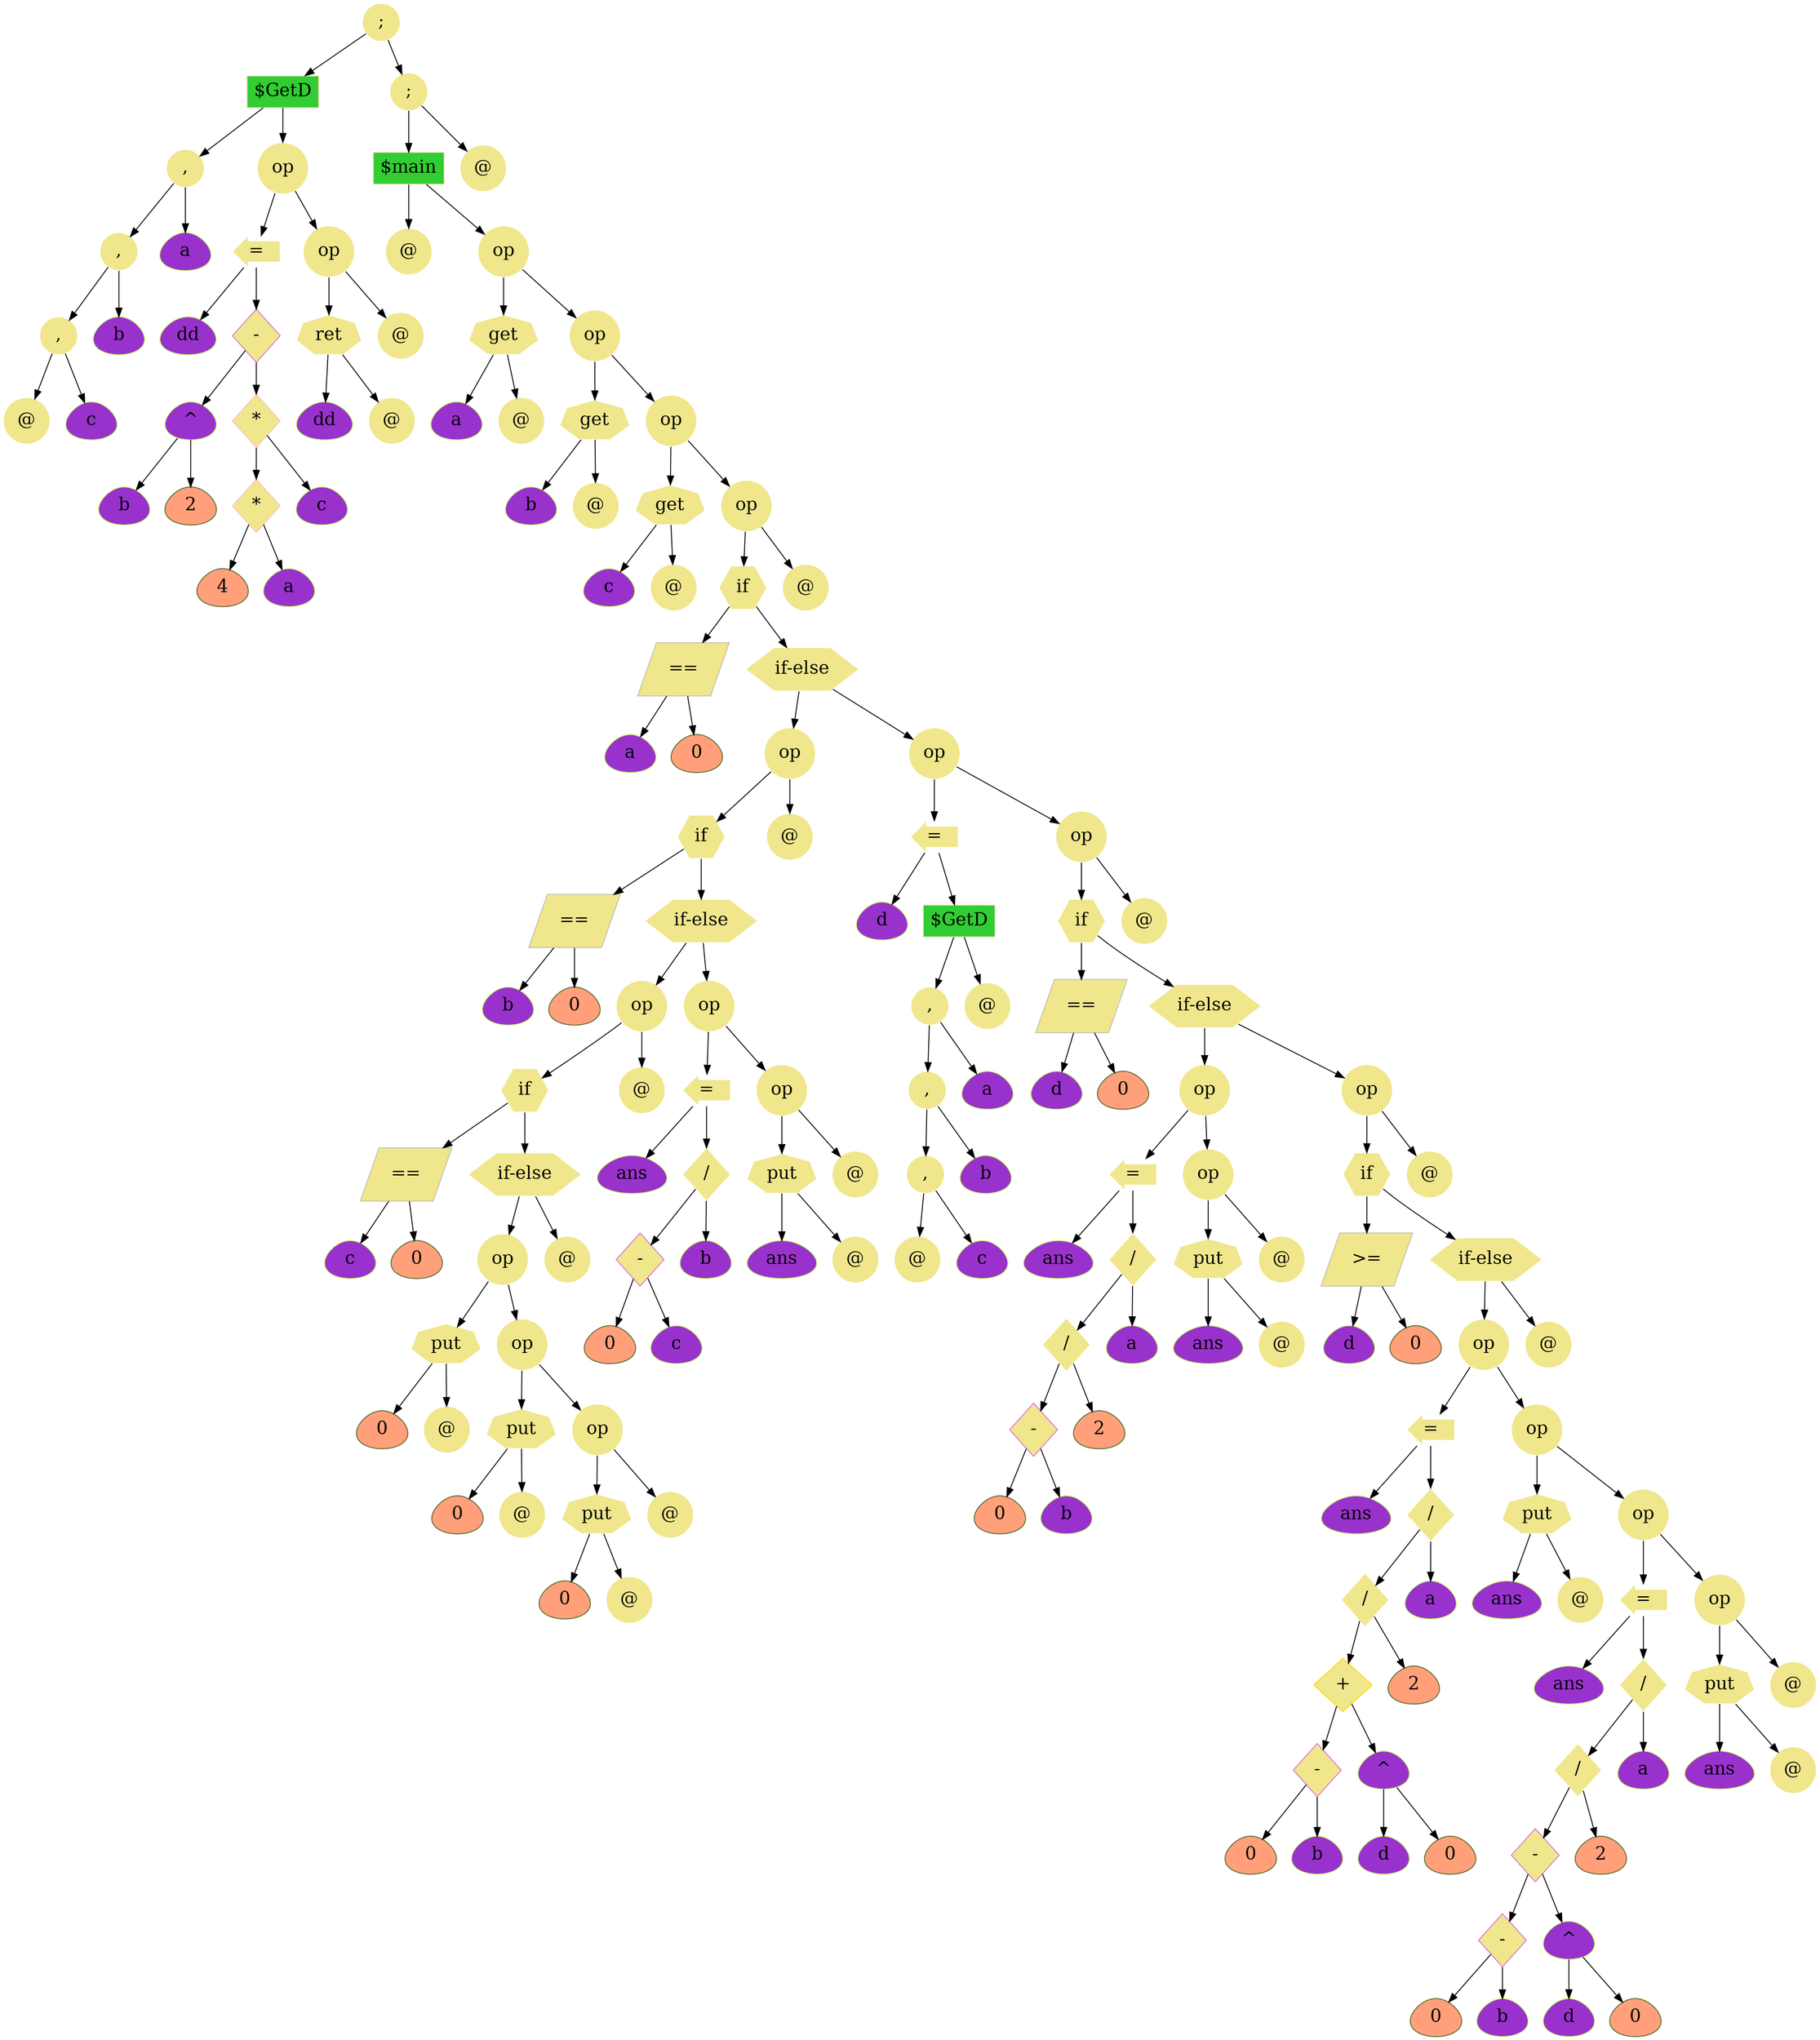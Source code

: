 digraph {
	node[color = "#000000", fontsize = 20];
	edge[color = "#000000", fontsize = 20];
		hey121[label = ";", shape = "circle", color="#ffffff", style="filled", fillcolor = "#F0E68C"];
		hey121->hey122;
		hey122[label = "$GetD", shape = "box", color="#ffe4c4", style="filled", fillcolor = "#32CD32"];
		hey122->hey123;
		hey123[label = ",", shape = "circle", color="#ffffff", style="filled", fillcolor = "#F0E68C"];
		hey123->hey124;
		hey124[label = ",", shape = "circle", color="#ffffff", style="filled", fillcolor = "#F0E68C"];
		hey124->hey125;
		hey125[label = ",", shape = "circle", color="#ffffff", style="filled", fillcolor = "#F0E68C"];
		hey125->hey126;
		hey126[label = "@", shape = "circle", color="#ffffff", style="filled", fillcolor = "#F0E68C"];
		hey125->hey127;
		hey127[label = "c", shape = "egg", color="#caff70", style="filled", fillcolor = "#9932CC"];
		hey124->hey128;
		hey128[label = "b", shape = "egg", color="#caff70", style="filled", fillcolor = "#9932CC"];
		hey123->hey129;
		hey129[label = "a", shape = "egg", color="#caff70", style="filled", fillcolor = "#9932CC"];
		hey122->hey130;
		hey130[label = "op", shape = "circle", color="#ffffff", style="filled", fillcolor = "#F0E68C"];
		hey130->hey131;
		hey131[label = "=", shape = "larrow", color="#ffffff", style="filled", fillcolor = "#F0E68C"];
		hey131->hey132;
		hey132[label = "dd", shape = "egg", color="#caff70", style="filled", fillcolor = "#9932CC"];
		hey131->hey133;
		hey133[label = "-", shape = "diamond", color="#da70d6", style="filled", fillcolor = "#F0E68C"];
		hey133->hey134;
		hey134[label = "^", shape = "egg", color="#caff70", style="filled", fillcolor = "#9932CC"];
		hey134->hey135;
		hey135[label = "b", shape = "egg", color="#caff70", style="filled", fillcolor = "#9932CC"];
		hey134->hey136;
		hey136[label = "2", shape = "egg", color="#556b2f ", style="filled", fillcolor = "#FFA07A"];
		hey133->hey137;
		hey137[label = "*", shape = "diamond", color="#ffc0cb", style="filled", fillcolor = "#F0E68C"];
		hey137->hey138;
		hey138[label = "*", shape = "diamond", color="#ffc0cb", style="filled", fillcolor = "#F0E68C"];
		hey138->hey139;
		hey139[label = "4", shape = "egg", color="#556b2f ", style="filled", fillcolor = "#FFA07A"];
		hey138->hey140;
		hey140[label = "a", shape = "egg", color="#caff70", style="filled", fillcolor = "#9932CC"];
		hey137->hey141;
		hey141[label = "c", shape = "egg", color="#caff70", style="filled", fillcolor = "#9932CC"];
		hey130->hey142;
		hey142[label = "op", shape = "circle", color="#ffffff", style="filled", fillcolor = "#F0E68C"];
		hey142->hey143;
		hey143[label = "ret", shape = "septagon", color="#ffffff", style="filled", fillcolor = "#F0E68C"];
		hey143->hey144;
		hey144[label = "dd", shape = "egg", color="#caff70", style="filled", fillcolor = "#9932CC"];
		hey143->hey145;
		hey145[label = "@", shape = "circle", color="#ffffff", style="filled", fillcolor = "#F0E68C"];
		hey142->hey146;
		hey146[label = "@", shape = "circle", color="#ffffff", style="filled", fillcolor = "#F0E68C"];
		hey121->hey147;
		hey147[label = ";", shape = "circle", color="#ffffff", style="filled", fillcolor = "#F0E68C"];
		hey147->hey148;
		hey148[label = "$main", shape = "box", color="#ffe4c4", style="filled", fillcolor = "#32CD32"];
		hey148->hey149;
		hey149[label = "@", shape = "circle", color="#ffffff", style="filled", fillcolor = "#F0E68C"];
		hey148->hey150;
		hey150[label = "op", shape = "circle", color="#ffffff", style="filled", fillcolor = "#F0E68C"];
		hey150->hey151;
		hey151[label = "get", shape = "septagon", color="#ffffff", style="filled", fillcolor = "#F0E68C"];
		hey151->hey152;
		hey152[label = "a", shape = "egg", color="#caff70", style="filled", fillcolor = "#9932CC"];
		hey151->hey153;
		hey153[label = "@", shape = "circle", color="#ffffff", style="filled", fillcolor = "#F0E68C"];
		hey150->hey154;
		hey154[label = "op", shape = "circle", color="#ffffff", style="filled", fillcolor = "#F0E68C"];
		hey154->hey155;
		hey155[label = "get", shape = "septagon", color="#ffffff", style="filled", fillcolor = "#F0E68C"];
		hey155->hey156;
		hey156[label = "b", shape = "egg", color="#caff70", style="filled", fillcolor = "#9932CC"];
		hey155->hey157;
		hey157[label = "@", shape = "circle", color="#ffffff", style="filled", fillcolor = "#F0E68C"];
		hey154->hey158;
		hey158[label = "op", shape = "circle", color="#ffffff", style="filled", fillcolor = "#F0E68C"];
		hey158->hey159;
		hey159[label = "get", shape = "septagon", color="#ffffff", style="filled", fillcolor = "#F0E68C"];
		hey159->hey160;
		hey160[label = "c", shape = "egg", color="#caff70", style="filled", fillcolor = "#9932CC"];
		hey159->hey161;
		hey161[label = "@", shape = "circle", color="#ffffff", style="filled", fillcolor = "#F0E68C"];
		hey158->hey162;
		hey162[label = "op", shape = "circle", color="#ffffff", style="filled", fillcolor = "#F0E68C"];
		hey162->hey163;
		hey163[label = "if", shape = "hexagon", color="#ffffff", style="filled", fillcolor = "#F0E68C"];
		hey163->hey164;
		hey164[label = "==", shape = "parallelogram", color="#c3beb4 ", style="filled", fillcolor = "#F0E68C"];
		hey164->hey165;
		hey165[label = "a", shape = "egg", color="#caff70", style="filled", fillcolor = "#9932CC"];
		hey164->hey166;
		hey166[label = "0", shape = "egg", color="#556b2f ", style="filled", fillcolor = "#FFA07A"];
		hey163->hey167;
		hey167[label = "if-else", shape = "hexagon", color="#ffffff", style="filled", fillcolor = "#F0E68C"];
		hey167->hey168;
		hey168[label = "op", shape = "circle", color="#ffffff", style="filled", fillcolor = "#F0E68C"];
		hey168->hey169;
		hey169[label = "if", shape = "hexagon", color="#ffffff", style="filled", fillcolor = "#F0E68C"];
		hey169->hey170;
		hey170[label = "==", shape = "parallelogram", color="#c3beb4 ", style="filled", fillcolor = "#F0E68C"];
		hey170->hey171;
		hey171[label = "b", shape = "egg", color="#caff70", style="filled", fillcolor = "#9932CC"];
		hey170->hey172;
		hey172[label = "0", shape = "egg", color="#556b2f ", style="filled", fillcolor = "#FFA07A"];
		hey169->hey173;
		hey173[label = "if-else", shape = "hexagon", color="#ffffff", style="filled", fillcolor = "#F0E68C"];
		hey173->hey174;
		hey174[label = "op", shape = "circle", color="#ffffff", style="filled", fillcolor = "#F0E68C"];
		hey174->hey175;
		hey175[label = "if", shape = "hexagon", color="#ffffff", style="filled", fillcolor = "#F0E68C"];
		hey175->hey176;
		hey176[label = "==", shape = "parallelogram", color="#c3beb4 ", style="filled", fillcolor = "#F0E68C"];
		hey176->hey177;
		hey177[label = "c", shape = "egg", color="#caff70", style="filled", fillcolor = "#9932CC"];
		hey176->hey178;
		hey178[label = "0", shape = "egg", color="#556b2f ", style="filled", fillcolor = "#FFA07A"];
		hey175->hey179;
		hey179[label = "if-else", shape = "hexagon", color="#ffffff", style="filled", fillcolor = "#F0E68C"];
		hey179->hey180;
		hey180[label = "op", shape = "circle", color="#ffffff", style="filled", fillcolor = "#F0E68C"];
		hey180->hey181;
		hey181[label = "put", shape = "septagon", color="#ffffff", style="filled", fillcolor = "#F0E68C"];
		hey181->hey182;
		hey182[label = "0", shape = "egg", color="#556b2f ", style="filled", fillcolor = "#FFA07A"];
		hey181->hey183;
		hey183[label = "@", shape = "circle", color="#ffffff", style="filled", fillcolor = "#F0E68C"];
		hey180->hey184;
		hey184[label = "op", shape = "circle", color="#ffffff", style="filled", fillcolor = "#F0E68C"];
		hey184->hey185;
		hey185[label = "put", shape = "septagon", color="#ffffff", style="filled", fillcolor = "#F0E68C"];
		hey185->hey186;
		hey186[label = "0", shape = "egg", color="#556b2f ", style="filled", fillcolor = "#FFA07A"];
		hey185->hey187;
		hey187[label = "@", shape = "circle", color="#ffffff", style="filled", fillcolor = "#F0E68C"];
		hey184->hey188;
		hey188[label = "op", shape = "circle", color="#ffffff", style="filled", fillcolor = "#F0E68C"];
		hey188->hey189;
		hey189[label = "put", shape = "septagon", color="#ffffff", style="filled", fillcolor = "#F0E68C"];
		hey189->hey190;
		hey190[label = "0", shape = "egg", color="#556b2f ", style="filled", fillcolor = "#FFA07A"];
		hey189->hey191;
		hey191[label = "@", shape = "circle", color="#ffffff", style="filled", fillcolor = "#F0E68C"];
		hey188->hey192;
		hey192[label = "@", shape = "circle", color="#ffffff", style="filled", fillcolor = "#F0E68C"];
		hey179->hey193;
		hey193[label = "@", shape = "circle", color="#ffffff", style="filled", fillcolor = "#F0E68C"];
		hey174->hey194;
		hey194[label = "@", shape = "circle", color="#ffffff", style="filled", fillcolor = "#F0E68C"];
		hey173->hey195;
		hey195[label = "op", shape = "circle", color="#ffffff", style="filled", fillcolor = "#F0E68C"];
		hey195->hey196;
		hey196[label = "=", shape = "larrow", color="#ffffff", style="filled", fillcolor = "#F0E68C"];
		hey196->hey197;
		hey197[label = "ans", shape = "egg", color="#caff70", style="filled", fillcolor = "#9932CC"];
		hey196->hey198;
		hey198[label = "/", shape = "diamond", color="#fffff0", style="filled", fillcolor = "#F0E68C"];
		hey198->hey199;
		hey199[label = "-", shape = "diamond", color="#da70d6", style="filled", fillcolor = "#F0E68C"];
		hey199->hey200;
		hey200[label = "0", shape = "egg", color="#556b2f ", style="filled", fillcolor = "#FFA07A"];
		hey199->hey201;
		hey201[label = "c", shape = "egg", color="#caff70", style="filled", fillcolor = "#9932CC"];
		hey198->hey202;
		hey202[label = "b", shape = "egg", color="#caff70", style="filled", fillcolor = "#9932CC"];
		hey195->hey203;
		hey203[label = "op", shape = "circle", color="#ffffff", style="filled", fillcolor = "#F0E68C"];
		hey203->hey204;
		hey204[label = "put", shape = "septagon", color="#ffffff", style="filled", fillcolor = "#F0E68C"];
		hey204->hey205;
		hey205[label = "ans", shape = "egg", color="#caff70", style="filled", fillcolor = "#9932CC"];
		hey204->hey206;
		hey206[label = "@", shape = "circle", color="#ffffff", style="filled", fillcolor = "#F0E68C"];
		hey203->hey207;
		hey207[label = "@", shape = "circle", color="#ffffff", style="filled", fillcolor = "#F0E68C"];
		hey168->hey208;
		hey208[label = "@", shape = "circle", color="#ffffff", style="filled", fillcolor = "#F0E68C"];
		hey167->hey209;
		hey209[label = "op", shape = "circle", color="#ffffff", style="filled", fillcolor = "#F0E68C"];
		hey209->hey210;
		hey210[label = "=", shape = "larrow", color="#ffffff", style="filled", fillcolor = "#F0E68C"];
		hey210->hey211;
		hey211[label = "d", shape = "egg", color="#caff70", style="filled", fillcolor = "#9932CC"];
		hey210->hey212;
		hey212[label = "$GetD", shape = "box", color="#ffe4c4", style="filled", fillcolor = "#32CD32"];
		hey212->hey213;
		hey213[label = ",", shape = "circle", color="#ffffff", style="filled", fillcolor = "#F0E68C"];
		hey213->hey214;
		hey214[label = ",", shape = "circle", color="#ffffff", style="filled", fillcolor = "#F0E68C"];
		hey214->hey215;
		hey215[label = ",", shape = "circle", color="#ffffff", style="filled", fillcolor = "#F0E68C"];
		hey215->hey216;
		hey216[label = "@", shape = "circle", color="#ffffff", style="filled", fillcolor = "#F0E68C"];
		hey215->hey217;
		hey217[label = "c", shape = "egg", color="#caff70", style="filled", fillcolor = "#9932CC"];
		hey214->hey218;
		hey218[label = "b", shape = "egg", color="#caff70", style="filled", fillcolor = "#9932CC"];
		hey213->hey219;
		hey219[label = "a", shape = "egg", color="#caff70", style="filled", fillcolor = "#9932CC"];
		hey212->hey220;
		hey220[label = "@", shape = "circle", color="#ffffff", style="filled", fillcolor = "#F0E68C"];
		hey209->hey221;
		hey221[label = "op", shape = "circle", color="#ffffff", style="filled", fillcolor = "#F0E68C"];
		hey221->hey222;
		hey222[label = "if", shape = "hexagon", color="#ffffff", style="filled", fillcolor = "#F0E68C"];
		hey222->hey223;
		hey223[label = "==", shape = "parallelogram", color="#c3beb4 ", style="filled", fillcolor = "#F0E68C"];
		hey223->hey224;
		hey224[label = "d", shape = "egg", color="#caff70", style="filled", fillcolor = "#9932CC"];
		hey223->hey225;
		hey225[label = "0", shape = "egg", color="#556b2f ", style="filled", fillcolor = "#FFA07A"];
		hey222->hey226;
		hey226[label = "if-else", shape = "hexagon", color="#ffffff", style="filled", fillcolor = "#F0E68C"];
		hey226->hey227;
		hey227[label = "op", shape = "circle", color="#ffffff", style="filled", fillcolor = "#F0E68C"];
		hey227->hey228;
		hey228[label = "=", shape = "larrow", color="#ffffff", style="filled", fillcolor = "#F0E68C"];
		hey228->hey229;
		hey229[label = "ans", shape = "egg", color="#caff70", style="filled", fillcolor = "#9932CC"];
		hey228->hey230;
		hey230[label = "/", shape = "diamond", color="#fffff0", style="filled", fillcolor = "#F0E68C"];
		hey230->hey231;
		hey231[label = "/", shape = "diamond", color="#fffff0", style="filled", fillcolor = "#F0E68C"];
		hey231->hey232;
		hey232[label = "-", shape = "diamond", color="#da70d6", style="filled", fillcolor = "#F0E68C"];
		hey232->hey233;
		hey233[label = "0", shape = "egg", color="#556b2f ", style="filled", fillcolor = "#FFA07A"];
		hey232->hey234;
		hey234[label = "b", shape = "egg", color="#caff70", style="filled", fillcolor = "#9932CC"];
		hey231->hey235;
		hey235[label = "2", shape = "egg", color="#556b2f ", style="filled", fillcolor = "#FFA07A"];
		hey230->hey236;
		hey236[label = "a", shape = "egg", color="#caff70", style="filled", fillcolor = "#9932CC"];
		hey227->hey237;
		hey237[label = "op", shape = "circle", color="#ffffff", style="filled", fillcolor = "#F0E68C"];
		hey237->hey238;
		hey238[label = "put", shape = "septagon", color="#ffffff", style="filled", fillcolor = "#F0E68C"];
		hey238->hey239;
		hey239[label = "ans", shape = "egg", color="#caff70", style="filled", fillcolor = "#9932CC"];
		hey238->hey240;
		hey240[label = "@", shape = "circle", color="#ffffff", style="filled", fillcolor = "#F0E68C"];
		hey237->hey241;
		hey241[label = "@", shape = "circle", color="#ffffff", style="filled", fillcolor = "#F0E68C"];
		hey226->hey242;
		hey242[label = "op", shape = "circle", color="#ffffff", style="filled", fillcolor = "#F0E68C"];
		hey242->hey243;
		hey243[label = "if", shape = "hexagon", color="#ffffff", style="filled", fillcolor = "#F0E68C"];
		hey243->hey244;
		hey244[label = ">=", shape = "parallelogram", color="#c3beb4 ", style="filled", fillcolor = "#F0E68C"];
		hey244->hey245;
		hey245[label = "d", shape = "egg", color="#caff70", style="filled", fillcolor = "#9932CC"];
		hey244->hey246;
		hey246[label = "0", shape = "egg", color="#556b2f ", style="filled", fillcolor = "#FFA07A"];
		hey243->hey247;
		hey247[label = "if-else", shape = "hexagon", color="#ffffff", style="filled", fillcolor = "#F0E68C"];
		hey247->hey248;
		hey248[label = "op", shape = "circle", color="#ffffff", style="filled", fillcolor = "#F0E68C"];
		hey248->hey249;
		hey249[label = "=", shape = "larrow", color="#ffffff", style="filled", fillcolor = "#F0E68C"];
		hey249->hey250;
		hey250[label = "ans", shape = "egg", color="#caff70", style="filled", fillcolor = "#9932CC"];
		hey249->hey251;
		hey251[label = "/", shape = "diamond", color="#fffff0", style="filled", fillcolor = "#F0E68C"];
		hey251->hey252;
		hey252[label = "/", shape = "diamond", color="#fffff0", style="filled", fillcolor = "#F0E68C"];
		hey252->hey253;
		hey253[label = "+", shape = "diamond", color="#ffd700", style="filled", fillcolor = "#F0E68C"];
		hey253->hey254;
		hey254[label = "-", shape = "diamond", color="#da70d6", style="filled", fillcolor = "#F0E68C"];
		hey254->hey255;
		hey255[label = "0", shape = "egg", color="#556b2f ", style="filled", fillcolor = "#FFA07A"];
		hey254->hey256;
		hey256[label = "b", shape = "egg", color="#caff70", style="filled", fillcolor = "#9932CC"];
		hey253->hey257;
		hey257[label = "^", shape = "egg", color="#caff70", style="filled", fillcolor = "#9932CC"];
		hey257->hey258;
		hey258[label = "d", shape = "egg", color="#caff70", style="filled", fillcolor = "#9932CC"];
		hey257->hey259;
		hey259[label = "0", shape = "egg", color="#556b2f ", style="filled", fillcolor = "#FFA07A"];
		hey252->hey260;
		hey260[label = "2", shape = "egg", color="#556b2f ", style="filled", fillcolor = "#FFA07A"];
		hey251->hey261;
		hey261[label = "a", shape = "egg", color="#caff70", style="filled", fillcolor = "#9932CC"];
		hey248->hey262;
		hey262[label = "op", shape = "circle", color="#ffffff", style="filled", fillcolor = "#F0E68C"];
		hey262->hey263;
		hey263[label = "put", shape = "septagon", color="#ffffff", style="filled", fillcolor = "#F0E68C"];
		hey263->hey264;
		hey264[label = "ans", shape = "egg", color="#caff70", style="filled", fillcolor = "#9932CC"];
		hey263->hey265;
		hey265[label = "@", shape = "circle", color="#ffffff", style="filled", fillcolor = "#F0E68C"];
		hey262->hey266;
		hey266[label = "op", shape = "circle", color="#ffffff", style="filled", fillcolor = "#F0E68C"];
		hey266->hey267;
		hey267[label = "=", shape = "larrow", color="#ffffff", style="filled", fillcolor = "#F0E68C"];
		hey267->hey268;
		hey268[label = "ans", shape = "egg", color="#caff70", style="filled", fillcolor = "#9932CC"];
		hey267->hey269;
		hey269[label = "/", shape = "diamond", color="#fffff0", style="filled", fillcolor = "#F0E68C"];
		hey269->hey270;
		hey270[label = "/", shape = "diamond", color="#fffff0", style="filled", fillcolor = "#F0E68C"];
		hey270->hey271;
		hey271[label = "-", shape = "diamond", color="#da70d6", style="filled", fillcolor = "#F0E68C"];
		hey271->hey272;
		hey272[label = "-", shape = "diamond", color="#da70d6", style="filled", fillcolor = "#F0E68C"];
		hey272->hey273;
		hey273[label = "0", shape = "egg", color="#556b2f ", style="filled", fillcolor = "#FFA07A"];
		hey272->hey274;
		hey274[label = "b", shape = "egg", color="#caff70", style="filled", fillcolor = "#9932CC"];
		hey271->hey275;
		hey275[label = "^", shape = "egg", color="#caff70", style="filled", fillcolor = "#9932CC"];
		hey275->hey276;
		hey276[label = "d", shape = "egg", color="#caff70", style="filled", fillcolor = "#9932CC"];
		hey275->hey277;
		hey277[label = "0", shape = "egg", color="#556b2f ", style="filled", fillcolor = "#FFA07A"];
		hey270->hey278;
		hey278[label = "2", shape = "egg", color="#556b2f ", style="filled", fillcolor = "#FFA07A"];
		hey269->hey279;
		hey279[label = "a", shape = "egg", color="#caff70", style="filled", fillcolor = "#9932CC"];
		hey266->hey280;
		hey280[label = "op", shape = "circle", color="#ffffff", style="filled", fillcolor = "#F0E68C"];
		hey280->hey281;
		hey281[label = "put", shape = "septagon", color="#ffffff", style="filled", fillcolor = "#F0E68C"];
		hey281->hey282;
		hey282[label = "ans", shape = "egg", color="#caff70", style="filled", fillcolor = "#9932CC"];
		hey281->hey283;
		hey283[label = "@", shape = "circle", color="#ffffff", style="filled", fillcolor = "#F0E68C"];
		hey280->hey284;
		hey284[label = "@", shape = "circle", color="#ffffff", style="filled", fillcolor = "#F0E68C"];
		hey247->hey285;
		hey285[label = "@", shape = "circle", color="#ffffff", style="filled", fillcolor = "#F0E68C"];
		hey242->hey286;
		hey286[label = "@", shape = "circle", color="#ffffff", style="filled", fillcolor = "#F0E68C"];
		hey221->hey287;
		hey287[label = "@", shape = "circle", color="#ffffff", style="filled", fillcolor = "#F0E68C"];
		hey162->hey288;
		hey288[label = "@", shape = "circle", color="#ffffff", style="filled", fillcolor = "#F0E68C"];
		hey147->hey289;
		hey289[label = "@", shape = "circle", color="#ffffff", style="filled", fillcolor = "#F0E68C"];
}